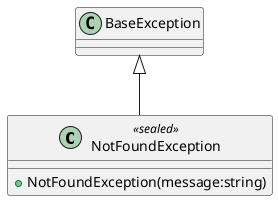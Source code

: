 @startuml
class NotFoundException <<sealed>> {
    + NotFoundException(message:string)
}
BaseException <|-- NotFoundException
@enduml
